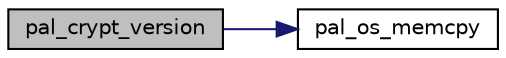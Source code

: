 digraph "pal_crypt_version"
{
 // LATEX_PDF_SIZE
  edge [fontname="Helvetica",fontsize="10",labelfontname="Helvetica",labelfontsize="10"];
  node [fontname="Helvetica",fontsize="10",shape=record];
  rankdir="LR";
  Node1 [label="pal_crypt_version",height=0.2,width=0.4,color="black", fillcolor="grey75", style="filled", fontcolor="black",tooltip="Gets the external crypto library version number."];
  Node1 -> Node2 [color="midnightblue",fontsize="10",style="solid",fontname="Helvetica"];
  Node2 [label="pal_os_memcpy",height=0.2,width=0.4,color="black", fillcolor="white", style="filled",URL="$d0/d52/pal__os__memory_8h.html#a81ebe98644b60cd70987491458788125",tooltip="Copies data from source to destination."];
}
